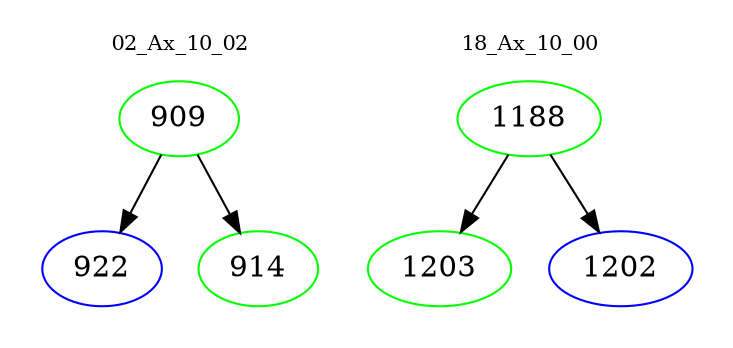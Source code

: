 digraph{
subgraph cluster_0 {
color = white
label = "02_Ax_10_02";
fontsize=10;
T0_909 [label="909", color="green"]
T0_909 -> T0_922 [color="black"]
T0_922 [label="922", color="blue"]
T0_909 -> T0_914 [color="black"]
T0_914 [label="914", color="green"]
}
subgraph cluster_1 {
color = white
label = "18_Ax_10_00";
fontsize=10;
T1_1188 [label="1188", color="green"]
T1_1188 -> T1_1203 [color="black"]
T1_1203 [label="1203", color="green"]
T1_1188 -> T1_1202 [color="black"]
T1_1202 [label="1202", color="blue"]
}
}
